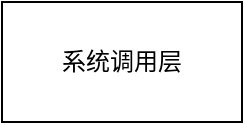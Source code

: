 <mxfile version="21.4.0" type="github">
  <diagram name="第 1 页" id="xE6j1u7JrcWCm94Bzhu7">
    <mxGraphModel dx="944" dy="599" grid="1" gridSize="10" guides="1" tooltips="1" connect="1" arrows="1" fold="1" page="1" pageScale="1" pageWidth="827" pageHeight="1169" math="0" shadow="0">
      <root>
        <mxCell id="0" />
        <mxCell id="1" parent="0" />
        <mxCell id="D83fO44UdGpcLvMbURXB-1" value="系统调用层" style="rounded=0;whiteSpace=wrap;html=1;" vertex="1" parent="1">
          <mxGeometry x="340" y="60" width="120" height="60" as="geometry" />
        </mxCell>
      </root>
    </mxGraphModel>
  </diagram>
</mxfile>
